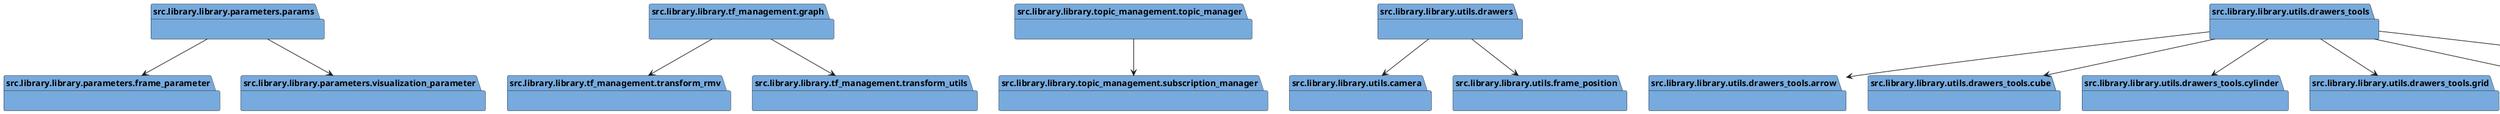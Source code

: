 @startuml packages
set namespaceSeparator none
package "src.library.library.parameters.frame_parameter" as src.library.library.parameters.frame_parameter #77AADD {
}
package "src.library.library.parameters.params" as src.library.library.parameters.params #77AADD {
}
package "src.library.library.parameters.visualization_parameter" as src.library.library.parameters.visualization_parameter #77AADD {
}
package "src.library.library.tf_management.graph" as src.library.library.tf_management.graph #77AADD {
}
package "src.library.library.tf_management.transform_rmv" as src.library.library.tf_management.transform_rmv #77AADD {
}
package "src.library.library.tf_management.transform_utils" as src.library.library.tf_management.transform_utils #77AADD {
}
package "src.library.library.topic_management.subscription_manager" as src.library.library.topic_management.subscription_manager #77AADD {
}
package "src.library.library.topic_management.topic_manager" as src.library.library.topic_management.topic_manager #77AADD {
}
package "src.library.library.utils.camera" as src.library.library.utils.camera #77AADD {
}
package "src.library.library.utils.drawers" as src.library.library.utils.drawers #77AADD {
}
package "src.library.library.utils.drawers_tools" as src.library.library.utils.drawers_tools #77AADD {
}
package "src.library.library.utils.drawers_tools.arrow" as src.library.library.utils.drawers_tools.arrow #77AADD {
}
package "src.library.library.utils.drawers_tools.cube" as src.library.library.utils.drawers_tools.cube #77AADD {
}
package "src.library.library.utils.drawers_tools.cylinder" as src.library.library.utils.drawers_tools.cylinder #77AADD {
}
package "src.library.library.utils.drawers_tools.grid" as src.library.library.utils.drawers_tools.grid #77AADD {
}
package "src.library.library.utils.drawers_tools.line_strip" as src.library.library.utils.drawers_tools.line_strip #77AADD {
}
package "src.library.library.utils.drawers_tools.sphere" as src.library.library.utils.drawers_tools.sphere #77AADD {
}
package "src.library.library.utils.frame_position" as src.library.library.utils.frame_position #77AADD {
}
src.library.library.parameters.params --> src.library.library.parameters.frame_parameter
src.library.library.parameters.params --> src.library.library.parameters.visualization_parameter
src.library.library.tf_management.graph --> src.library.library.tf_management.transform_rmv
src.library.library.tf_management.graph --> src.library.library.tf_management.transform_utils
src.library.library.topic_management.topic_manager --> src.library.library.topic_management.subscription_manager
src.library.library.utils.drawers --> src.library.library.utils.camera
src.library.library.utils.drawers --> src.library.library.utils.frame_position
src.library.library.utils.drawers_tools --> src.library.library.utils.drawers_tools.arrow
src.library.library.utils.drawers_tools --> src.library.library.utils.drawers_tools.cube
src.library.library.utils.drawers_tools --> src.library.library.utils.drawers_tools.cylinder
src.library.library.utils.drawers_tools --> src.library.library.utils.drawers_tools.grid
src.library.library.utils.drawers_tools --> src.library.library.utils.drawers_tools.line_strip
src.library.library.utils.drawers_tools --> src.library.library.utils.drawers_tools.sphere
@enduml
